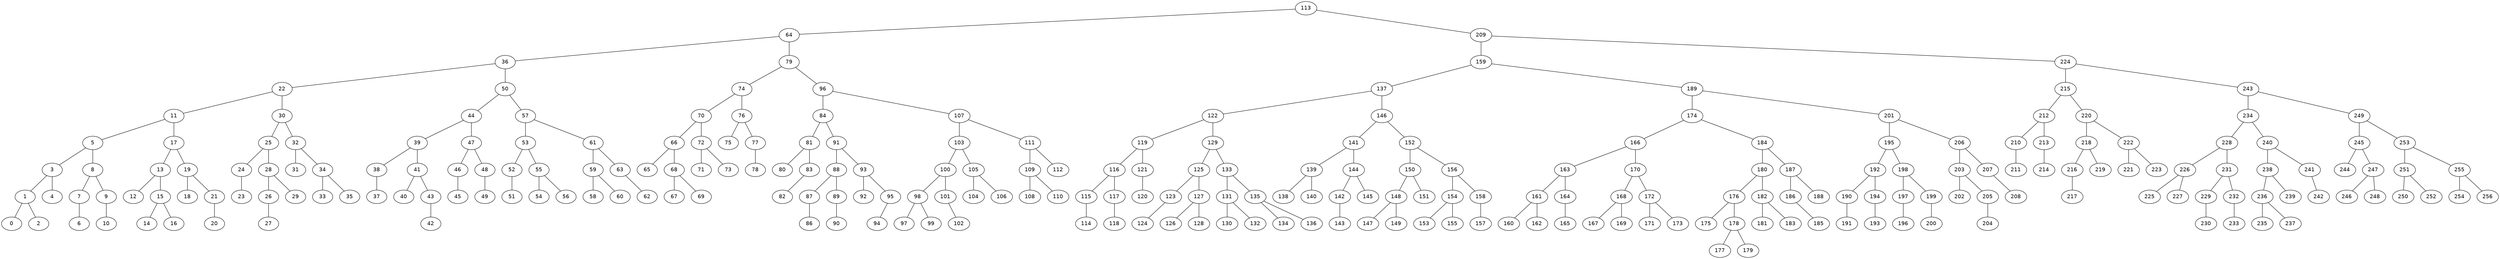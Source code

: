 graph BST {
    node [fontname="Helvetica"];
    113 [label="113"];
    113 -- 64;
    64 [label="64"];
    64 -- 36;
    36 [label="36"];
    36 -- 22;
    22 [label="22"];
    22 -- 11;
    11 [label="11"];
    11 -- 5;
    5 [label="5"];
    5 -- 3;
    3 [label="3"];
    3 -- 1;
    1 [label="1"];
    1 -- 0;
    0 [label="0"];
    1 -- 2;
    2 [label="2"];
    3 -- 4;
    4 [label="4"];
    5 -- 8;
    8 [label="8"];
    8 -- 7;
    7 [label="7"];
    7 -- 6;
    6 [label="6"];
    8 -- 9;
    9 [label="9"];
    9 -- 10;
    10 [label="10"];
    11 -- 17;
    17 [label="17"];
    17 -- 13;
    13 [label="13"];
    13 -- 12;
    12 [label="12"];
    13 -- 15;
    15 [label="15"];
    15 -- 14;
    14 [label="14"];
    15 -- 16;
    16 [label="16"];
    17 -- 19;
    19 [label="19"];
    19 -- 18;
    18 [label="18"];
    19 -- 21;
    21 [label="21"];
    21 -- 20;
    20 [label="20"];
    22 -- 30;
    30 [label="30"];
    30 -- 25;
    25 [label="25"];
    25 -- 24;
    24 [label="24"];
    24 -- 23;
    23 [label="23"];
    25 -- 28;
    28 [label="28"];
    28 -- 26;
    26 [label="26"];
    26 -- 27;
    27 [label="27"];
    28 -- 29;
    29 [label="29"];
    30 -- 32;
    32 [label="32"];
    32 -- 31;
    31 [label="31"];
    32 -- 34;
    34 [label="34"];
    34 -- 33;
    33 [label="33"];
    34 -- 35;
    35 [label="35"];
    36 -- 50;
    50 [label="50"];
    50 -- 44;
    44 [label="44"];
    44 -- 39;
    39 [label="39"];
    39 -- 38;
    38 [label="38"];
    38 -- 37;
    37 [label="37"];
    39 -- 41;
    41 [label="41"];
    41 -- 40;
    40 [label="40"];
    41 -- 43;
    43 [label="43"];
    43 -- 42;
    42 [label="42"];
    44 -- 47;
    47 [label="47"];
    47 -- 46;
    46 [label="46"];
    46 -- 45;
    45 [label="45"];
    47 -- 48;
    48 [label="48"];
    48 -- 49;
    49 [label="49"];
    50 -- 57;
    57 [label="57"];
    57 -- 53;
    53 [label="53"];
    53 -- 52;
    52 [label="52"];
    52 -- 51;
    51 [label="51"];
    53 -- 55;
    55 [label="55"];
    55 -- 54;
    54 [label="54"];
    55 -- 56;
    56 [label="56"];
    57 -- 61;
    61 [label="61"];
    61 -- 59;
    59 [label="59"];
    59 -- 58;
    58 [label="58"];
    59 -- 60;
    60 [label="60"];
    61 -- 63;
    63 [label="63"];
    63 -- 62;
    62 [label="62"];
    64 -- 79;
    79 [label="79"];
    79 -- 74;
    74 [label="74"];
    74 -- 70;
    70 [label="70"];
    70 -- 66;
    66 [label="66"];
    66 -- 65;
    65 [label="65"];
    66 -- 68;
    68 [label="68"];
    68 -- 67;
    67 [label="67"];
    68 -- 69;
    69 [label="69"];
    70 -- 72;
    72 [label="72"];
    72 -- 71;
    71 [label="71"];
    72 -- 73;
    73 [label="73"];
    74 -- 76;
    76 [label="76"];
    76 -- 75;
    75 [label="75"];
    76 -- 77;
    77 [label="77"];
    77 -- 78;
    78 [label="78"];
    79 -- 96;
    96 [label="96"];
    96 -- 84;
    84 [label="84"];
    84 -- 81;
    81 [label="81"];
    81 -- 80;
    80 [label="80"];
    81 -- 83;
    83 [label="83"];
    83 -- 82;
    82 [label="82"];
    84 -- 91;
    91 [label="91"];
    91 -- 88;
    88 [label="88"];
    88 -- 87;
    87 [label="87"];
    87 -- 86;
    86 [label="86"];
    88 -- 89;
    89 [label="89"];
    89 -- 90;
    90 [label="90"];
    91 -- 93;
    93 [label="93"];
    93 -- 92;
    92 [label="92"];
    93 -- 95;
    95 [label="95"];
    95 -- 94;
    94 [label="94"];
    96 -- 107;
    107 [label="107"];
    107 -- 103;
    103 [label="103"];
    103 -- 100;
    100 [label="100"];
    100 -- 98;
    98 [label="98"];
    98 -- 97;
    97 [label="97"];
    98 -- 99;
    99 [label="99"];
    100 -- 101;
    101 [label="101"];
    101 -- 102;
    102 [label="102"];
    103 -- 105;
    105 [label="105"];
    105 -- 104;
    104 [label="104"];
    105 -- 106;
    106 [label="106"];
    107 -- 111;
    111 [label="111"];
    111 -- 109;
    109 [label="109"];
    109 -- 108;
    108 [label="108"];
    109 -- 110;
    110 [label="110"];
    111 -- 112;
    112 [label="112"];
    113 -- 209;
    209 [label="209"];
    209 -- 159;
    159 [label="159"];
    159 -- 137;
    137 [label="137"];
    137 -- 122;
    122 [label="122"];
    122 -- 119;
    119 [label="119"];
    119 -- 116;
    116 [label="116"];
    116 -- 115;
    115 [label="115"];
    115 -- 114;
    114 [label="114"];
    116 -- 117;
    117 [label="117"];
    117 -- 118;
    118 [label="118"];
    119 -- 121;
    121 [label="121"];
    121 -- 120;
    120 [label="120"];
    122 -- 129;
    129 [label="129"];
    129 -- 125;
    125 [label="125"];
    125 -- 123;
    123 [label="123"];
    123 -- 124;
    124 [label="124"];
    125 -- 127;
    127 [label="127"];
    127 -- 126;
    126 [label="126"];
    127 -- 128;
    128 [label="128"];
    129 -- 133;
    133 [label="133"];
    133 -- 131;
    131 [label="131"];
    131 -- 130;
    130 [label="130"];
    131 -- 132;
    132 [label="132"];
    133 -- 135;
    135 [label="135"];
    135 -- 134;
    134 [label="134"];
    135 -- 136;
    136 [label="136"];
    137 -- 146;
    146 [label="146"];
    146 -- 141;
    141 [label="141"];
    141 -- 139;
    139 [label="139"];
    139 -- 138;
    138 [label="138"];
    139 -- 140;
    140 [label="140"];
    141 -- 144;
    144 [label="144"];
    144 -- 142;
    142 [label="142"];
    142 -- 143;
    143 [label="143"];
    144 -- 145;
    145 [label="145"];
    146 -- 152;
    152 [label="152"];
    152 -- 150;
    150 [label="150"];
    150 -- 148;
    148 [label="148"];
    148 -- 147;
    147 [label="147"];
    148 -- 149;
    149 [label="149"];
    150 -- 151;
    151 [label="151"];
    152 -- 156;
    156 [label="156"];
    156 -- 154;
    154 [label="154"];
    154 -- 153;
    153 [label="153"];
    154 -- 155;
    155 [label="155"];
    156 -- 158;
    158 [label="158"];
    158 -- 157;
    157 [label="157"];
    159 -- 189;
    189 [label="189"];
    189 -- 174;
    174 [label="174"];
    174 -- 166;
    166 [label="166"];
    166 -- 163;
    163 [label="163"];
    163 -- 161;
    161 [label="161"];
    161 -- 160;
    160 [label="160"];
    161 -- 162;
    162 [label="162"];
    163 -- 164;
    164 [label="164"];
    164 -- 165;
    165 [label="165"];
    166 -- 170;
    170 [label="170"];
    170 -- 168;
    168 [label="168"];
    168 -- 167;
    167 [label="167"];
    168 -- 169;
    169 [label="169"];
    170 -- 172;
    172 [label="172"];
    172 -- 171;
    171 [label="171"];
    172 -- 173;
    173 [label="173"];
    174 -- 184;
    184 [label="184"];
    184 -- 180;
    180 [label="180"];
    180 -- 176;
    176 [label="176"];
    176 -- 175;
    175 [label="175"];
    176 -- 178;
    178 [label="178"];
    178 -- 177;
    177 [label="177"];
    178 -- 179;
    179 [label="179"];
    180 -- 182;
    182 [label="182"];
    182 -- 181;
    181 [label="181"];
    182 -- 183;
    183 [label="183"];
    184 -- 187;
    187 [label="187"];
    187 -- 186;
    186 [label="186"];
    186 -- 185;
    185 [label="185"];
    187 -- 188;
    188 [label="188"];
    189 -- 201;
    201 [label="201"];
    201 -- 195;
    195 [label="195"];
    195 -- 192;
    192 [label="192"];
    192 -- 190;
    190 [label="190"];
    190 -- 191;
    191 [label="191"];
    192 -- 194;
    194 [label="194"];
    194 -- 193;
    193 [label="193"];
    195 -- 198;
    198 [label="198"];
    198 -- 197;
    197 [label="197"];
    197 -- 196;
    196 [label="196"];
    198 -- 199;
    199 [label="199"];
    199 -- 200;
    200 [label="200"];
    201 -- 206;
    206 [label="206"];
    206 -- 203;
    203 [label="203"];
    203 -- 202;
    202 [label="202"];
    203 -- 205;
    205 [label="205"];
    205 -- 204;
    204 [label="204"];
    206 -- 207;
    207 [label="207"];
    207 -- 208;
    208 [label="208"];
    209 -- 224;
    224 [label="224"];
    224 -- 215;
    215 [label="215"];
    215 -- 212;
    212 [label="212"];
    212 -- 210;
    210 [label="210"];
    210 -- 211;
    211 [label="211"];
    212 -- 213;
    213 [label="213"];
    213 -- 214;
    214 [label="214"];
    215 -- 220;
    220 [label="220"];
    220 -- 218;
    218 [label="218"];
    218 -- 216;
    216 [label="216"];
    216 -- 217;
    217 [label="217"];
    218 -- 219;
    219 [label="219"];
    220 -- 222;
    222 [label="222"];
    222 -- 221;
    221 [label="221"];
    222 -- 223;
    223 [label="223"];
    224 -- 243;
    243 [label="243"];
    243 -- 234;
    234 [label="234"];
    234 -- 228;
    228 [label="228"];
    228 -- 226;
    226 [label="226"];
    226 -- 225;
    225 [label="225"];
    226 -- 227;
    227 [label="227"];
    228 -- 231;
    231 [label="231"];
    231 -- 229;
    229 [label="229"];
    229 -- 230;
    230 [label="230"];
    231 -- 232;
    232 [label="232"];
    232 -- 233;
    233 [label="233"];
    234 -- 240;
    240 [label="240"];
    240 -- 238;
    238 [label="238"];
    238 -- 236;
    236 [label="236"];
    236 -- 235;
    235 [label="235"];
    236 -- 237;
    237 [label="237"];
    238 -- 239;
    239 [label="239"];
    240 -- 241;
    241 [label="241"];
    241 -- 242;
    242 [label="242"];
    243 -- 249;
    249 [label="249"];
    249 -- 245;
    245 [label="245"];
    245 -- 244;
    244 [label="244"];
    245 -- 247;
    247 [label="247"];
    247 -- 246;
    246 [label="246"];
    247 -- 248;
    248 [label="248"];
    249 -- 253;
    253 [label="253"];
    253 -- 251;
    251 [label="251"];
    251 -- 250;
    250 [label="250"];
    251 -- 252;
    252 [label="252"];
    253 -- 255;
    255 [label="255"];
    255 -- 254;
    254 [label="254"];
    255 -- 256;
    256 [label="256"];
}

